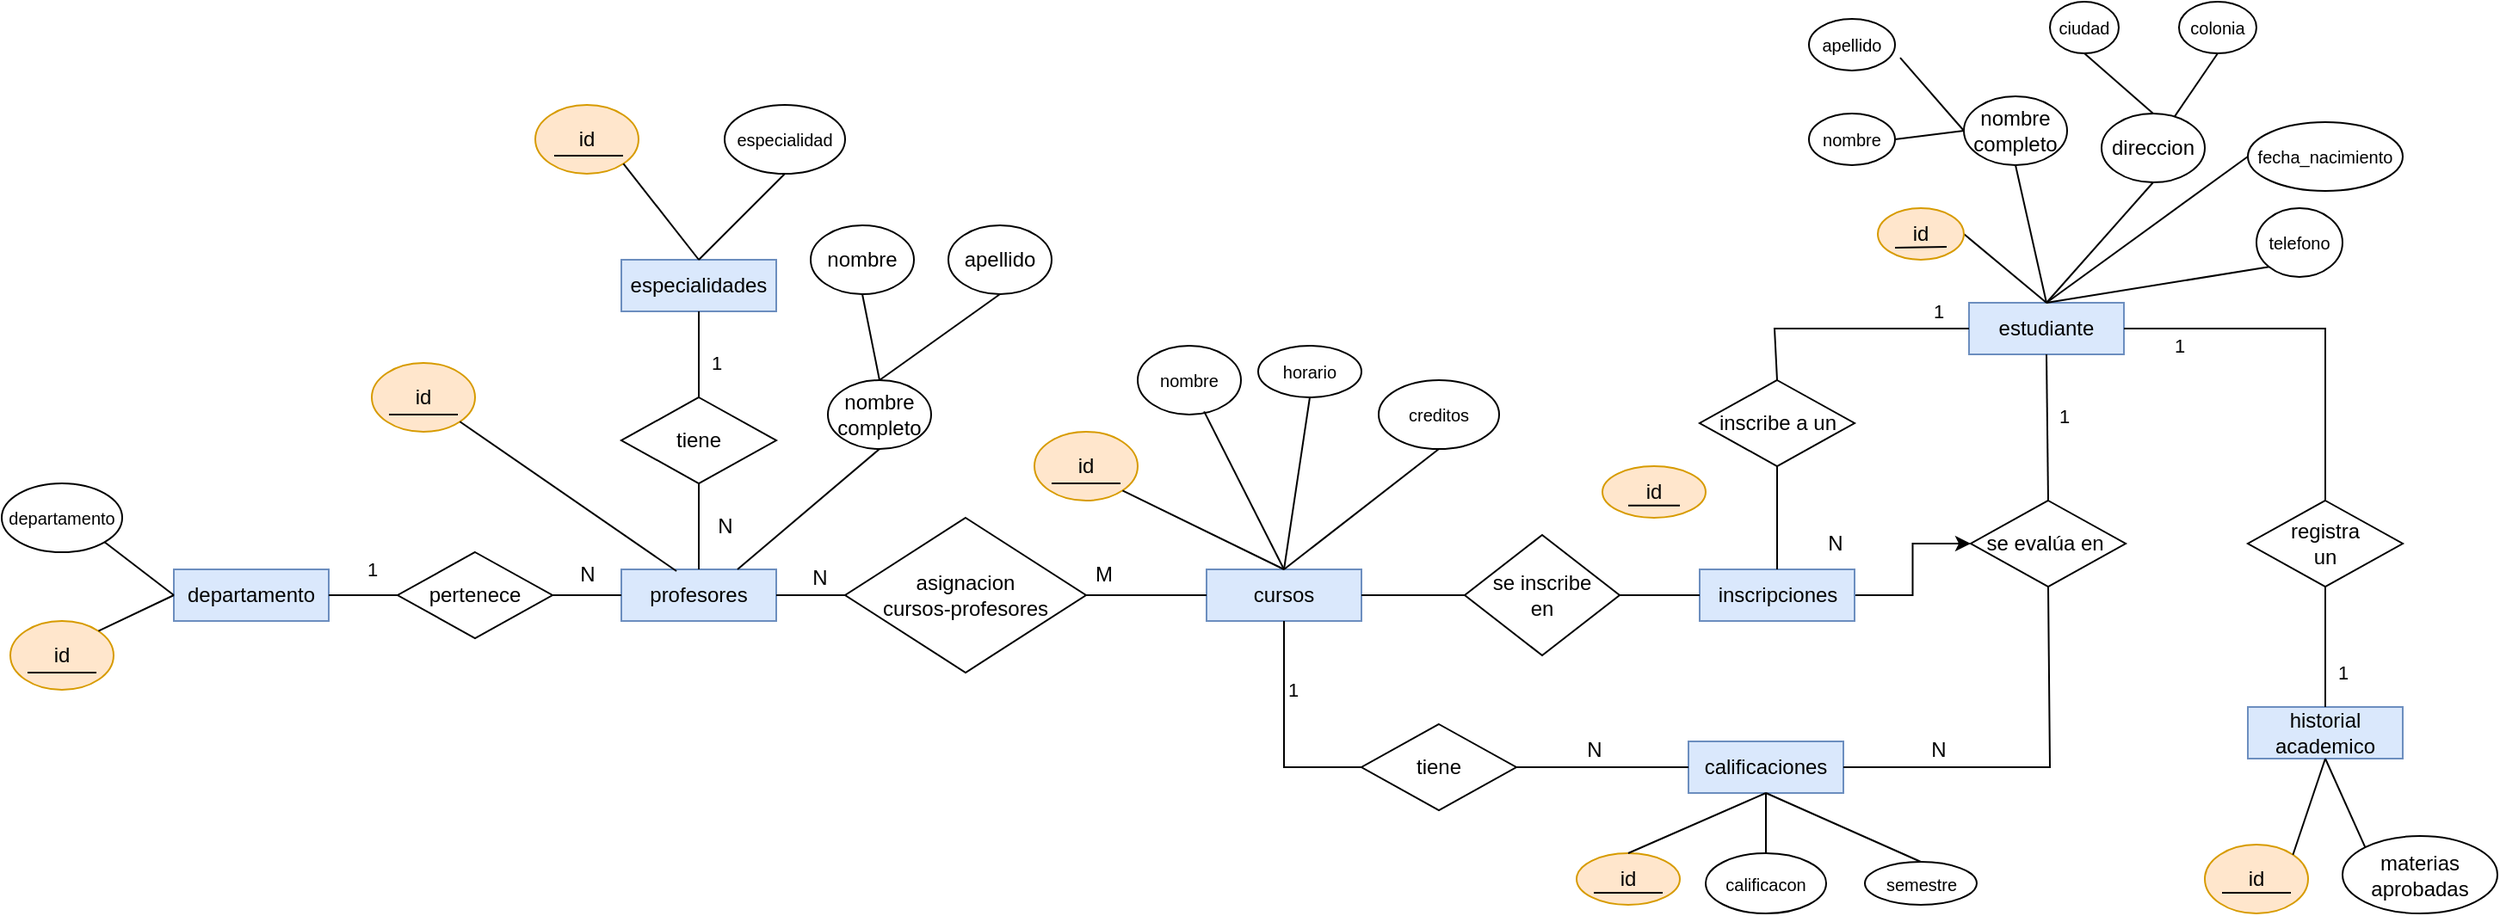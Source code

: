 <mxfile version="26.0.14">
  <diagram id="R2lEEEUBdFMjLlhIrx00" name="Page-1">
    <mxGraphModel dx="1211" dy="669" grid="1" gridSize="10" guides="1" tooltips="1" connect="1" arrows="1" fold="1" page="1" pageScale="1" pageWidth="850" pageHeight="1100" math="0" shadow="0" extFonts="Permanent Marker^https://fonts.googleapis.com/css?family=Permanent+Marker">
      <root>
        <mxCell id="0" />
        <mxCell id="1" parent="0" />
        <mxCell id="kBf8COJMeBuEFkWBFfI5-1" value="departamento" style="rounded=0;whiteSpace=wrap;html=1;fillColor=#dae8fc;strokeColor=#6c8ebf;" vertex="1" parent="1">
          <mxGeometry x="110" y="340" width="90" height="30" as="geometry" />
        </mxCell>
        <mxCell id="kBf8COJMeBuEFkWBFfI5-2" value="cursos" style="rounded=0;whiteSpace=wrap;html=1;fillColor=#dae8fc;strokeColor=#6c8ebf;" vertex="1" parent="1">
          <mxGeometry x="710" y="340" width="90" height="30" as="geometry" />
        </mxCell>
        <mxCell id="kBf8COJMeBuEFkWBFfI5-126" value="" style="edgeStyle=orthogonalEdgeStyle;rounded=0;orthogonalLoop=1;jettySize=auto;html=1;" edge="1" parent="1" source="kBf8COJMeBuEFkWBFfI5-4" target="kBf8COJMeBuEFkWBFfI5-80">
          <mxGeometry relative="1" as="geometry" />
        </mxCell>
        <mxCell id="kBf8COJMeBuEFkWBFfI5-4" value="inscripciones" style="rounded=0;whiteSpace=wrap;html=1;fillColor=#dae8fc;strokeColor=#6c8ebf;" vertex="1" parent="1">
          <mxGeometry x="996.5" y="340" width="90" height="30" as="geometry" />
        </mxCell>
        <mxCell id="kBf8COJMeBuEFkWBFfI5-5" value="estudiante" style="rounded=0;whiteSpace=wrap;html=1;fillColor=#dae8fc;strokeColor=#6c8ebf;" vertex="1" parent="1">
          <mxGeometry x="1153" y="185" width="90" height="30" as="geometry" />
        </mxCell>
        <mxCell id="kBf8COJMeBuEFkWBFfI5-6" value="profesores" style="rounded=0;whiteSpace=wrap;html=1;fillColor=#dae8fc;strokeColor=#6c8ebf;" vertex="1" parent="1">
          <mxGeometry x="370" y="340" width="90" height="30" as="geometry" />
        </mxCell>
        <mxCell id="kBf8COJMeBuEFkWBFfI5-7" value="calificaciones" style="rounded=0;whiteSpace=wrap;html=1;fillColor=#dae8fc;strokeColor=#6c8ebf;" vertex="1" parent="1">
          <mxGeometry x="990" y="440" width="90" height="30" as="geometry" />
        </mxCell>
        <mxCell id="kBf8COJMeBuEFkWBFfI5-8" value="historial academico" style="rounded=0;whiteSpace=wrap;html=1;fillColor=#dae8fc;strokeColor=#6c8ebf;" vertex="1" parent="1">
          <mxGeometry x="1315" y="420" width="90" height="30" as="geometry" />
        </mxCell>
        <mxCell id="kBf8COJMeBuEFkWBFfI5-9" value="especialidades" style="rounded=0;whiteSpace=wrap;html=1;fillColor=#dae8fc;strokeColor=#6c8ebf;" vertex="1" parent="1">
          <mxGeometry x="370" y="160" width="90" height="30" as="geometry" />
        </mxCell>
        <mxCell id="kBf8COJMeBuEFkWBFfI5-10" value="id" style="ellipse;whiteSpace=wrap;html=1;fillColor=#ffe6cc;strokeColor=#d79b00;" vertex="1" parent="1">
          <mxGeometry x="15" y="370" width="60" height="40" as="geometry" />
        </mxCell>
        <mxCell id="kBf8COJMeBuEFkWBFfI5-14" value="id" style="ellipse;whiteSpace=wrap;html=1;fillColor=#ffe6cc;strokeColor=#d79b00;" vertex="1" parent="1">
          <mxGeometry x="320" y="70" width="60" height="40" as="geometry" />
        </mxCell>
        <mxCell id="kBf8COJMeBuEFkWBFfI5-15" value="id" style="ellipse;whiteSpace=wrap;html=1;fillColor=#ffe6cc;strokeColor=#d79b00;" vertex="1" parent="1">
          <mxGeometry x="225" y="220" width="60" height="40" as="geometry" />
        </mxCell>
        <mxCell id="kBf8COJMeBuEFkWBFfI5-16" value="materias aprobadas" style="ellipse;whiteSpace=wrap;html=1;" vertex="1" parent="1">
          <mxGeometry x="1370" y="495" width="90" height="45" as="geometry" />
        </mxCell>
        <mxCell id="kBf8COJMeBuEFkWBFfI5-17" value="nombre completo" style="ellipse;whiteSpace=wrap;html=1;" vertex="1" parent="1">
          <mxGeometry x="490" y="230" width="60" height="40" as="geometry" />
        </mxCell>
        <mxCell id="kBf8COJMeBuEFkWBFfI5-18" value="id" style="ellipse;whiteSpace=wrap;html=1;fillColor=#ffe6cc;strokeColor=#d79b00;" vertex="1" parent="1">
          <mxGeometry x="1290" y="500" width="60" height="40" as="geometry" />
        </mxCell>
        <mxCell id="kBf8COJMeBuEFkWBFfI5-19" value="id" style="ellipse;whiteSpace=wrap;html=1;fillColor=#ffe6cc;strokeColor=#d79b00;" vertex="1" parent="1">
          <mxGeometry x="610" y="260" width="60" height="40" as="geometry" />
        </mxCell>
        <mxCell id="kBf8COJMeBuEFkWBFfI5-21" value="&lt;font style=&quot;font-size: 10px;&quot;&gt;departamento&lt;/font&gt;" style="ellipse;whiteSpace=wrap;html=1;" vertex="1" parent="1">
          <mxGeometry x="10" y="290" width="70" height="40" as="geometry" />
        </mxCell>
        <mxCell id="kBf8COJMeBuEFkWBFfI5-22" value="&lt;span style=&quot;font-size: 10px;&quot;&gt;especialidad&lt;/span&gt;" style="ellipse;whiteSpace=wrap;html=1;" vertex="1" parent="1">
          <mxGeometry x="430" y="70" width="70" height="40" as="geometry" />
        </mxCell>
        <mxCell id="kBf8COJMeBuEFkWBFfI5-25" value="id" style="ellipse;whiteSpace=wrap;html=1;fillColor=#ffe6cc;strokeColor=#d79b00;" vertex="1" parent="1">
          <mxGeometry x="925" y="505" width="60" height="30" as="geometry" />
        </mxCell>
        <mxCell id="kBf8COJMeBuEFkWBFfI5-26" value="apellido" style="ellipse;whiteSpace=wrap;html=1;" vertex="1" parent="1">
          <mxGeometry x="560" y="140" width="60" height="40" as="geometry" />
        </mxCell>
        <mxCell id="kBf8COJMeBuEFkWBFfI5-27" value="nombre" style="ellipse;whiteSpace=wrap;html=1;" vertex="1" parent="1">
          <mxGeometry x="480" y="140" width="60" height="40" as="geometry" />
        </mxCell>
        <mxCell id="kBf8COJMeBuEFkWBFfI5-29" value="pertenece" style="shape=rhombus;perimeter=rhombusPerimeter;whiteSpace=wrap;html=1;align=center;" vertex="1" parent="1">
          <mxGeometry x="240" y="330" width="90" height="50" as="geometry" />
        </mxCell>
        <mxCell id="kBf8COJMeBuEFkWBFfI5-30" value="" style="endArrow=none;html=1;rounded=0;exitX=0.5;exitY=0;exitDx=0;exitDy=0;entryX=0.5;entryY=1;entryDx=0;entryDy=0;" edge="1" parent="1" source="kBf8COJMeBuEFkWBFfI5-17" target="kBf8COJMeBuEFkWBFfI5-27">
          <mxGeometry width="50" height="50" relative="1" as="geometry">
            <mxPoint x="460" y="310" as="sourcePoint" />
            <mxPoint x="510" y="260" as="targetPoint" />
          </mxGeometry>
        </mxCell>
        <mxCell id="kBf8COJMeBuEFkWBFfI5-31" value="" style="endArrow=none;html=1;rounded=0;exitX=0.75;exitY=0;exitDx=0;exitDy=0;entryX=0.5;entryY=1;entryDx=0;entryDy=0;" edge="1" parent="1" source="kBf8COJMeBuEFkWBFfI5-6" target="kBf8COJMeBuEFkWBFfI5-17">
          <mxGeometry width="50" height="50" relative="1" as="geometry">
            <mxPoint x="460" y="310" as="sourcePoint" />
            <mxPoint x="510" y="260" as="targetPoint" />
          </mxGeometry>
        </mxCell>
        <mxCell id="kBf8COJMeBuEFkWBFfI5-32" value="" style="endArrow=none;html=1;rounded=0;entryX=1;entryY=1;entryDx=0;entryDy=0;exitX=0.356;exitY=0.033;exitDx=0;exitDy=0;exitPerimeter=0;" edge="1" parent="1" source="kBf8COJMeBuEFkWBFfI5-6" target="kBf8COJMeBuEFkWBFfI5-15">
          <mxGeometry width="50" height="50" relative="1" as="geometry">
            <mxPoint x="460" y="310" as="sourcePoint" />
            <mxPoint x="510" y="260" as="targetPoint" />
          </mxGeometry>
        </mxCell>
        <mxCell id="kBf8COJMeBuEFkWBFfI5-33" value="" style="endArrow=none;html=1;rounded=0;exitX=1;exitY=0;exitDx=0;exitDy=0;entryX=0;entryY=0.5;entryDx=0;entryDy=0;" edge="1" parent="1" source="kBf8COJMeBuEFkWBFfI5-10" target="kBf8COJMeBuEFkWBFfI5-1">
          <mxGeometry width="50" height="50" relative="1" as="geometry">
            <mxPoint x="460" y="310" as="sourcePoint" />
            <mxPoint x="510" y="260" as="targetPoint" />
          </mxGeometry>
        </mxCell>
        <mxCell id="kBf8COJMeBuEFkWBFfI5-34" value="" style="endArrow=none;html=1;rounded=0;exitX=1;exitY=1;exitDx=0;exitDy=0;entryX=0;entryY=0.5;entryDx=0;entryDy=0;" edge="1" parent="1" source="kBf8COJMeBuEFkWBFfI5-21" target="kBf8COJMeBuEFkWBFfI5-1">
          <mxGeometry width="50" height="50" relative="1" as="geometry">
            <mxPoint x="460" y="310" as="sourcePoint" />
            <mxPoint x="510" y="260" as="targetPoint" />
          </mxGeometry>
        </mxCell>
        <mxCell id="kBf8COJMeBuEFkWBFfI5-35" value="" style="endArrow=none;html=1;rounded=0;exitX=1;exitY=0.5;exitDx=0;exitDy=0;entryX=0;entryY=0.5;entryDx=0;entryDy=0;" edge="1" parent="1" source="kBf8COJMeBuEFkWBFfI5-29" target="kBf8COJMeBuEFkWBFfI5-6">
          <mxGeometry width="50" height="50" relative="1" as="geometry">
            <mxPoint x="460" y="310" as="sourcePoint" />
            <mxPoint x="510" y="260" as="targetPoint" />
          </mxGeometry>
        </mxCell>
        <mxCell id="kBf8COJMeBuEFkWBFfI5-36" value="" style="endArrow=none;html=1;rounded=0;exitX=1;exitY=0.5;exitDx=0;exitDy=0;entryX=0;entryY=0.5;entryDx=0;entryDy=0;" edge="1" parent="1" source="kBf8COJMeBuEFkWBFfI5-1" target="kBf8COJMeBuEFkWBFfI5-29">
          <mxGeometry width="50" height="50" relative="1" as="geometry">
            <mxPoint x="260" y="465" as="sourcePoint" />
            <mxPoint x="310" y="415" as="targetPoint" />
          </mxGeometry>
        </mxCell>
        <mxCell id="kBf8COJMeBuEFkWBFfI5-98" value="1" style="edgeLabel;html=1;align=center;verticalAlign=middle;resizable=0;points=[];" vertex="1" connectable="0" parent="kBf8COJMeBuEFkWBFfI5-36">
          <mxGeometry y="3" relative="1" as="geometry">
            <mxPoint x="5" y="-12" as="offset" />
          </mxGeometry>
        </mxCell>
        <mxCell id="kBf8COJMeBuEFkWBFfI5-37" value="" style="endArrow=none;html=1;rounded=0;exitX=0.5;exitY=0;exitDx=0;exitDy=0;entryX=0.5;entryY=1;entryDx=0;entryDy=0;" edge="1" parent="1" source="kBf8COJMeBuEFkWBFfI5-6" target="kBf8COJMeBuEFkWBFfI5-41">
          <mxGeometry width="50" height="50" relative="1" as="geometry">
            <mxPoint x="600" y="300" as="sourcePoint" />
            <mxPoint x="650" y="250" as="targetPoint" />
          </mxGeometry>
        </mxCell>
        <mxCell id="kBf8COJMeBuEFkWBFfI5-38" value="" style="endArrow=none;html=1;rounded=0;entryX=0.5;entryY=1;entryDx=0;entryDy=0;exitX=0.5;exitY=0;exitDx=0;exitDy=0;" edge="1" parent="1" source="kBf8COJMeBuEFkWBFfI5-41" target="kBf8COJMeBuEFkWBFfI5-9">
          <mxGeometry width="50" height="50" relative="1" as="geometry">
            <mxPoint x="600" y="330" as="sourcePoint" />
            <mxPoint x="650" y="280" as="targetPoint" />
          </mxGeometry>
        </mxCell>
        <mxCell id="kBf8COJMeBuEFkWBFfI5-39" value="" style="endArrow=none;html=1;rounded=0;entryX=1;entryY=0.5;entryDx=0;entryDy=0;exitX=0.5;exitY=0;exitDx=0;exitDy=0;" edge="1" parent="1" source="kBf8COJMeBuEFkWBFfI5-5" target="kBf8COJMeBuEFkWBFfI5-55">
          <mxGeometry width="50" height="50" relative="1" as="geometry">
            <mxPoint x="910" y="255" as="sourcePoint" />
            <mxPoint x="960" y="205" as="targetPoint" />
          </mxGeometry>
        </mxCell>
        <mxCell id="kBf8COJMeBuEFkWBFfI5-40" value="" style="endArrow=none;html=1;rounded=0;entryX=0.5;entryY=1;entryDx=0;entryDy=0;exitX=0.5;exitY=0;exitDx=0;exitDy=0;" edge="1" parent="1" source="kBf8COJMeBuEFkWBFfI5-17" target="kBf8COJMeBuEFkWBFfI5-26">
          <mxGeometry width="50" height="50" relative="1" as="geometry">
            <mxPoint x="460" y="310" as="sourcePoint" />
            <mxPoint x="510" y="260" as="targetPoint" />
          </mxGeometry>
        </mxCell>
        <mxCell id="kBf8COJMeBuEFkWBFfI5-41" value="tiene" style="shape=rhombus;perimeter=rhombusPerimeter;whiteSpace=wrap;html=1;align=center;" vertex="1" parent="1">
          <mxGeometry x="370" y="240" width="90" height="50" as="geometry" />
        </mxCell>
        <mxCell id="kBf8COJMeBuEFkWBFfI5-42" value="" style="endArrow=none;html=1;rounded=0;exitX=0.5;exitY=0;exitDx=0;exitDy=0;entryX=0.5;entryY=1;entryDx=0;entryDy=0;" edge="1" parent="1" source="kBf8COJMeBuEFkWBFfI5-9" target="kBf8COJMeBuEFkWBFfI5-22">
          <mxGeometry width="50" height="50" relative="1" as="geometry">
            <mxPoint x="460" y="310" as="sourcePoint" />
            <mxPoint x="510" y="260" as="targetPoint" />
          </mxGeometry>
        </mxCell>
        <mxCell id="kBf8COJMeBuEFkWBFfI5-43" value="" style="endArrow=none;html=1;rounded=0;exitX=1;exitY=1;exitDx=0;exitDy=0;entryX=0.5;entryY=0;entryDx=0;entryDy=0;" edge="1" parent="1" source="kBf8COJMeBuEFkWBFfI5-14" target="kBf8COJMeBuEFkWBFfI5-9">
          <mxGeometry width="50" height="50" relative="1" as="geometry">
            <mxPoint x="460" y="310" as="sourcePoint" />
            <mxPoint x="510" y="260" as="targetPoint" />
          </mxGeometry>
        </mxCell>
        <mxCell id="kBf8COJMeBuEFkWBFfI5-45" value="nombre completo" style="ellipse;whiteSpace=wrap;html=1;" vertex="1" parent="1">
          <mxGeometry x="1150" y="65" width="60" height="40" as="geometry" />
        </mxCell>
        <mxCell id="kBf8COJMeBuEFkWBFfI5-46" value="&lt;font style=&quot;font-size: 10px;&quot;&gt;apellido&lt;/font&gt;" style="ellipse;whiteSpace=wrap;html=1;" vertex="1" parent="1">
          <mxGeometry x="1060" y="20" width="50" height="30" as="geometry" />
        </mxCell>
        <mxCell id="kBf8COJMeBuEFkWBFfI5-47" value="&lt;font style=&quot;font-size: 10px;&quot;&gt;nombre&lt;/font&gt;" style="ellipse;whiteSpace=wrap;html=1;" vertex="1" parent="1">
          <mxGeometry x="1060" y="75" width="50" height="30" as="geometry" />
        </mxCell>
        <mxCell id="kBf8COJMeBuEFkWBFfI5-48" value="" style="endArrow=none;html=1;rounded=0;exitX=0;exitY=0.5;exitDx=0;exitDy=0;entryX=1;entryY=0.5;entryDx=0;entryDy=0;" edge="1" parent="1" source="kBf8COJMeBuEFkWBFfI5-45" target="kBf8COJMeBuEFkWBFfI5-47">
          <mxGeometry width="50" height="50" relative="1" as="geometry">
            <mxPoint x="1270" y="160" as="sourcePoint" />
            <mxPoint x="1320" y="110" as="targetPoint" />
          </mxGeometry>
        </mxCell>
        <mxCell id="kBf8COJMeBuEFkWBFfI5-49" value="" style="endArrow=none;html=1;rounded=0;entryX=1.06;entryY=0.753;entryDx=0;entryDy=0;exitX=0;exitY=0.5;exitDx=0;exitDy=0;entryPerimeter=0;" edge="1" parent="1" source="kBf8COJMeBuEFkWBFfI5-45" target="kBf8COJMeBuEFkWBFfI5-46">
          <mxGeometry width="50" height="50" relative="1" as="geometry">
            <mxPoint x="1270" y="160" as="sourcePoint" />
            <mxPoint x="1320" y="110" as="targetPoint" />
          </mxGeometry>
        </mxCell>
        <mxCell id="kBf8COJMeBuEFkWBFfI5-50" value="direccion" style="ellipse;whiteSpace=wrap;html=1;" vertex="1" parent="1">
          <mxGeometry x="1230" y="75" width="60" height="40" as="geometry" />
        </mxCell>
        <mxCell id="kBf8COJMeBuEFkWBFfI5-51" value="&lt;font style=&quot;font-size: 10px;&quot;&gt;colonia&lt;/font&gt;" style="ellipse;whiteSpace=wrap;html=1;" vertex="1" parent="1">
          <mxGeometry x="1275" y="10" width="45" height="30" as="geometry" />
        </mxCell>
        <mxCell id="kBf8COJMeBuEFkWBFfI5-52" value="&lt;font style=&quot;font-size: 10px;&quot;&gt;ciudad&lt;/font&gt;" style="ellipse;whiteSpace=wrap;html=1;" vertex="1" parent="1">
          <mxGeometry x="1200" y="10" width="40" height="30" as="geometry" />
        </mxCell>
        <mxCell id="kBf8COJMeBuEFkWBFfI5-53" value="" style="endArrow=none;html=1;rounded=0;exitX=0.5;exitY=0;exitDx=0;exitDy=0;entryX=0.5;entryY=1;entryDx=0;entryDy=0;" edge="1" parent="1" source="kBf8COJMeBuEFkWBFfI5-50" target="kBf8COJMeBuEFkWBFfI5-52">
          <mxGeometry width="50" height="50" relative="1" as="geometry">
            <mxPoint x="990" y="190" as="sourcePoint" />
            <mxPoint x="1040" y="140" as="targetPoint" />
          </mxGeometry>
        </mxCell>
        <mxCell id="kBf8COJMeBuEFkWBFfI5-54" value="" style="endArrow=none;html=1;rounded=0;entryX=0.5;entryY=1;entryDx=0;entryDy=0;" edge="1" parent="1" source="kBf8COJMeBuEFkWBFfI5-50" target="kBf8COJMeBuEFkWBFfI5-51">
          <mxGeometry width="50" height="50" relative="1" as="geometry">
            <mxPoint x="990" y="190" as="sourcePoint" />
            <mxPoint x="1040" y="140" as="targetPoint" />
          </mxGeometry>
        </mxCell>
        <mxCell id="kBf8COJMeBuEFkWBFfI5-55" value="id" style="ellipse;whiteSpace=wrap;html=1;fillColor=#ffe6cc;strokeColor=#d79b00;" vertex="1" parent="1">
          <mxGeometry x="1100" y="130" width="50" height="30" as="geometry" />
        </mxCell>
        <mxCell id="kBf8COJMeBuEFkWBFfI5-56" value="&lt;font style=&quot;font-size: 10px;&quot;&gt;fecha_nacimiento&lt;/font&gt;" style="ellipse;whiteSpace=wrap;html=1;" vertex="1" parent="1">
          <mxGeometry x="1315" y="80" width="90" height="40" as="geometry" />
        </mxCell>
        <mxCell id="kBf8COJMeBuEFkWBFfI5-57" value="&lt;span style=&quot;font-size: 10px;&quot;&gt;telefono&lt;/span&gt;" style="ellipse;whiteSpace=wrap;html=1;" vertex="1" parent="1">
          <mxGeometry x="1320" y="130" width="50" height="40" as="geometry" />
        </mxCell>
        <mxCell id="kBf8COJMeBuEFkWBFfI5-58" value="" style="endArrow=none;html=1;rounded=0;entryX=1;entryY=0.5;entryDx=0;entryDy=0;exitX=0;exitY=0.5;exitDx=0;exitDy=0;" edge="1" parent="1" source="kBf8COJMeBuEFkWBFfI5-70" target="kBf8COJMeBuEFkWBFfI5-6">
          <mxGeometry width="50" height="50" relative="1" as="geometry">
            <mxPoint x="750" y="410" as="sourcePoint" />
            <mxPoint x="800" y="360" as="targetPoint" />
          </mxGeometry>
        </mxCell>
        <mxCell id="kBf8COJMeBuEFkWBFfI5-59" value="" style="endArrow=none;html=1;rounded=0;entryX=0.5;entryY=1;entryDx=0;entryDy=0;exitX=0.5;exitY=0;exitDx=0;exitDy=0;" edge="1" parent="1" source="kBf8COJMeBuEFkWBFfI5-5" target="kBf8COJMeBuEFkWBFfI5-50">
          <mxGeometry width="50" height="50" relative="1" as="geometry">
            <mxPoint x="1270" y="190" as="sourcePoint" />
            <mxPoint x="1120" y="250" as="targetPoint" />
          </mxGeometry>
        </mxCell>
        <mxCell id="kBf8COJMeBuEFkWBFfI5-60" value="" style="endArrow=none;html=1;rounded=0;entryX=0;entryY=1;entryDx=0;entryDy=0;exitX=0.5;exitY=0;exitDx=0;exitDy=0;" edge="1" parent="1" source="kBf8COJMeBuEFkWBFfI5-5" target="kBf8COJMeBuEFkWBFfI5-57">
          <mxGeometry width="50" height="50" relative="1" as="geometry">
            <mxPoint x="1070" y="300" as="sourcePoint" />
            <mxPoint x="1120" y="250" as="targetPoint" />
          </mxGeometry>
        </mxCell>
        <mxCell id="kBf8COJMeBuEFkWBFfI5-61" value="" style="endArrow=none;html=1;rounded=0;entryX=0.5;entryY=1;entryDx=0;entryDy=0;exitX=0.5;exitY=0;exitDx=0;exitDy=0;" edge="1" parent="1" source="kBf8COJMeBuEFkWBFfI5-5" target="kBf8COJMeBuEFkWBFfI5-45">
          <mxGeometry width="50" height="50" relative="1" as="geometry">
            <mxPoint x="1070" y="300" as="sourcePoint" />
            <mxPoint x="1120" y="250" as="targetPoint" />
          </mxGeometry>
        </mxCell>
        <mxCell id="kBf8COJMeBuEFkWBFfI5-62" value="" style="endArrow=none;html=1;rounded=0;entryX=0;entryY=0.5;entryDx=0;entryDy=0;exitX=0.5;exitY=0;exitDx=0;exitDy=0;" edge="1" parent="1" source="kBf8COJMeBuEFkWBFfI5-5" target="kBf8COJMeBuEFkWBFfI5-56">
          <mxGeometry width="50" height="50" relative="1" as="geometry">
            <mxPoint x="1070" y="300" as="sourcePoint" />
            <mxPoint x="1120" y="250" as="targetPoint" />
          </mxGeometry>
        </mxCell>
        <mxCell id="kBf8COJMeBuEFkWBFfI5-63" value="&lt;span style=&quot;font-size: 10px;&quot;&gt;horario&lt;/span&gt;" style="ellipse;whiteSpace=wrap;html=1;" vertex="1" parent="1">
          <mxGeometry x="740" y="210" width="60" height="30" as="geometry" />
        </mxCell>
        <mxCell id="kBf8COJMeBuEFkWBFfI5-64" value="&lt;span style=&quot;font-size: 10px;&quot;&gt;creditos&lt;/span&gt;" style="ellipse;whiteSpace=wrap;html=1;" vertex="1" parent="1">
          <mxGeometry x="810" y="230" width="70" height="40" as="geometry" />
        </mxCell>
        <mxCell id="kBf8COJMeBuEFkWBFfI5-65" value="&lt;span style=&quot;font-size: 10px;&quot;&gt;nombre&lt;/span&gt;" style="ellipse;whiteSpace=wrap;html=1;" vertex="1" parent="1">
          <mxGeometry x="670" y="210" width="60" height="40" as="geometry" />
        </mxCell>
        <mxCell id="kBf8COJMeBuEFkWBFfI5-66" value="" style="endArrow=none;html=1;rounded=0;entryX=0.5;entryY=1;entryDx=0;entryDy=0;exitX=0.5;exitY=0;exitDx=0;exitDy=0;" edge="1" parent="1" source="kBf8COJMeBuEFkWBFfI5-2" target="kBf8COJMeBuEFkWBFfI5-63">
          <mxGeometry width="50" height="50" relative="1" as="geometry">
            <mxPoint x="770" y="330" as="sourcePoint" />
            <mxPoint x="168" y="565" as="targetPoint" />
          </mxGeometry>
        </mxCell>
        <mxCell id="kBf8COJMeBuEFkWBFfI5-67" value="" style="endArrow=none;html=1;rounded=0;exitX=0.5;exitY=0;exitDx=0;exitDy=0;entryX=0.5;entryY=1;entryDx=0;entryDy=0;" edge="1" parent="1" source="kBf8COJMeBuEFkWBFfI5-2" target="kBf8COJMeBuEFkWBFfI5-64">
          <mxGeometry width="50" height="50" relative="1" as="geometry">
            <mxPoint x="118" y="615" as="sourcePoint" />
            <mxPoint x="168" y="565" as="targetPoint" />
          </mxGeometry>
        </mxCell>
        <mxCell id="kBf8COJMeBuEFkWBFfI5-68" value="" style="endArrow=none;html=1;rounded=0;entryX=0.643;entryY=0.955;entryDx=0;entryDy=0;exitX=0.5;exitY=0;exitDx=0;exitDy=0;entryPerimeter=0;" edge="1" parent="1" source="kBf8COJMeBuEFkWBFfI5-2" target="kBf8COJMeBuEFkWBFfI5-65">
          <mxGeometry width="50" height="50" relative="1" as="geometry">
            <mxPoint x="750" y="320" as="sourcePoint" />
            <mxPoint x="168" y="565" as="targetPoint" />
          </mxGeometry>
        </mxCell>
        <mxCell id="kBf8COJMeBuEFkWBFfI5-69" value="" style="endArrow=none;html=1;rounded=0;exitX=1;exitY=1;exitDx=0;exitDy=0;entryX=0.5;entryY=0;entryDx=0;entryDy=0;" edge="1" parent="1" source="kBf8COJMeBuEFkWBFfI5-19" target="kBf8COJMeBuEFkWBFfI5-2">
          <mxGeometry width="50" height="50" relative="1" as="geometry">
            <mxPoint x="118" y="615" as="sourcePoint" />
            <mxPoint x="403" y="692.5" as="targetPoint" />
          </mxGeometry>
        </mxCell>
        <mxCell id="kBf8COJMeBuEFkWBFfI5-70" value="asignacion&lt;div&gt;cursos-profesores&lt;/div&gt;" style="shape=rhombus;perimeter=rhombusPerimeter;whiteSpace=wrap;html=1;align=center;" vertex="1" parent="1">
          <mxGeometry x="500" y="310" width="140" height="90" as="geometry" />
        </mxCell>
        <mxCell id="kBf8COJMeBuEFkWBFfI5-71" value="" style="endArrow=none;html=1;rounded=0;exitX=1;exitY=0.5;exitDx=0;exitDy=0;entryX=0;entryY=0.5;entryDx=0;entryDy=0;" edge="1" parent="1" source="kBf8COJMeBuEFkWBFfI5-2" target="kBf8COJMeBuEFkWBFfI5-75">
          <mxGeometry width="50" height="50" relative="1" as="geometry">
            <mxPoint x="1320" y="510" as="sourcePoint" />
            <mxPoint x="1370" y="460" as="targetPoint" />
          </mxGeometry>
        </mxCell>
        <mxCell id="kBf8COJMeBuEFkWBFfI5-72" value="" style="endArrow=none;html=1;rounded=0;exitX=1;exitY=0.5;exitDx=0;exitDy=0;entryX=0;entryY=0.5;entryDx=0;entryDy=0;" edge="1" parent="1" source="kBf8COJMeBuEFkWBFfI5-75" target="kBf8COJMeBuEFkWBFfI5-4">
          <mxGeometry width="50" height="50" relative="1" as="geometry">
            <mxPoint x="1330" y="570" as="sourcePoint" />
            <mxPoint x="1380" y="520" as="targetPoint" />
          </mxGeometry>
        </mxCell>
        <mxCell id="kBf8COJMeBuEFkWBFfI5-73" value="" style="endArrow=none;html=1;rounded=0;entryX=1;entryY=0.5;entryDx=0;entryDy=0;exitX=0;exitY=0.5;exitDx=0;exitDy=0;" edge="1" parent="1" source="kBf8COJMeBuEFkWBFfI5-2" target="kBf8COJMeBuEFkWBFfI5-70">
          <mxGeometry width="50" height="50" relative="1" as="geometry">
            <mxPoint x="750" y="410" as="sourcePoint" />
            <mxPoint x="800" y="360" as="targetPoint" />
          </mxGeometry>
        </mxCell>
        <mxCell id="kBf8COJMeBuEFkWBFfI5-74" style="edgeStyle=orthogonalEdgeStyle;rounded=0;orthogonalLoop=1;jettySize=auto;html=1;exitX=0.5;exitY=1;exitDx=0;exitDy=0;" edge="1" parent="1" source="kBf8COJMeBuEFkWBFfI5-4" target="kBf8COJMeBuEFkWBFfI5-4">
          <mxGeometry relative="1" as="geometry" />
        </mxCell>
        <mxCell id="kBf8COJMeBuEFkWBFfI5-75" value="se inscribe&lt;div&gt;en&lt;/div&gt;" style="shape=rhombus;perimeter=rhombusPerimeter;whiteSpace=wrap;html=1;align=center;" vertex="1" parent="1">
          <mxGeometry x="860" y="320" width="90" height="70" as="geometry" />
        </mxCell>
        <mxCell id="kBf8COJMeBuEFkWBFfI5-76" value="inscribe a un" style="shape=rhombus;perimeter=rhombusPerimeter;whiteSpace=wrap;html=1;align=center;" vertex="1" parent="1">
          <mxGeometry x="996.5" y="230" width="90" height="50" as="geometry" />
        </mxCell>
        <mxCell id="kBf8COJMeBuEFkWBFfI5-77" value="" style="endArrow=none;html=1;rounded=0;entryX=1;entryY=0.5;entryDx=0;entryDy=0;exitX=0;exitY=0.5;exitDx=0;exitDy=0;" edge="1" parent="1" source="kBf8COJMeBuEFkWBFfI5-7" target="kBf8COJMeBuEFkWBFfI5-81">
          <mxGeometry width="50" height="50" relative="1" as="geometry">
            <mxPoint x="1350" y="490" as="sourcePoint" />
            <mxPoint x="1390" y="440" as="targetPoint" />
          </mxGeometry>
        </mxCell>
        <mxCell id="kBf8COJMeBuEFkWBFfI5-78" value="" style="endArrow=none;html=1;rounded=0;entryX=0.5;entryY=1;entryDx=0;entryDy=0;exitX=0.5;exitY=0;exitDx=0;exitDy=0;" edge="1" parent="1" source="kBf8COJMeBuEFkWBFfI5-4" target="kBf8COJMeBuEFkWBFfI5-76">
          <mxGeometry width="50" height="50" relative="1" as="geometry">
            <mxPoint x="1040" y="390" as="sourcePoint" />
            <mxPoint x="1090" y="340" as="targetPoint" />
          </mxGeometry>
        </mxCell>
        <mxCell id="kBf8COJMeBuEFkWBFfI5-79" value="" style="endArrow=none;html=1;rounded=0;entryX=0;entryY=0.5;entryDx=0;entryDy=0;exitX=0.5;exitY=0;exitDx=0;exitDy=0;" edge="1" parent="1" source="kBf8COJMeBuEFkWBFfI5-76" target="kBf8COJMeBuEFkWBFfI5-5">
          <mxGeometry width="50" height="50" relative="1" as="geometry">
            <mxPoint x="1040" y="390" as="sourcePoint" />
            <mxPoint x="1090" y="340" as="targetPoint" />
            <Array as="points">
              <mxPoint x="1040" y="200" />
            </Array>
          </mxGeometry>
        </mxCell>
        <mxCell id="kBf8COJMeBuEFkWBFfI5-80" value="se evalúa en&amp;nbsp;" style="shape=rhombus;perimeter=rhombusPerimeter;whiteSpace=wrap;html=1;align=center;" vertex="1" parent="1">
          <mxGeometry x="1154" y="300" width="90" height="50" as="geometry" />
        </mxCell>
        <mxCell id="kBf8COJMeBuEFkWBFfI5-81" value="tiene" style="shape=rhombus;perimeter=rhombusPerimeter;whiteSpace=wrap;html=1;align=center;" vertex="1" parent="1">
          <mxGeometry x="800" y="430" width="90" height="50" as="geometry" />
        </mxCell>
        <mxCell id="kBf8COJMeBuEFkWBFfI5-82" value="&lt;span style=&quot;font-size: 10px;&quot;&gt;calificacon&lt;/span&gt;" style="ellipse;whiteSpace=wrap;html=1;" vertex="1" parent="1">
          <mxGeometry x="1000" y="505" width="70" height="35" as="geometry" />
        </mxCell>
        <mxCell id="kBf8COJMeBuEFkWBFfI5-84" value="" style="endArrow=none;html=1;rounded=0;exitX=0.5;exitY=1;exitDx=0;exitDy=0;entryX=0.5;entryY=0;entryDx=0;entryDy=0;" edge="1" parent="1" source="kBf8COJMeBuEFkWBFfI5-5" target="kBf8COJMeBuEFkWBFfI5-80">
          <mxGeometry width="50" height="50" relative="1" as="geometry">
            <mxPoint x="1080" y="410" as="sourcePoint" />
            <mxPoint x="1130" y="360" as="targetPoint" />
            <Array as="points" />
          </mxGeometry>
        </mxCell>
        <mxCell id="kBf8COJMeBuEFkWBFfI5-85" value="" style="endArrow=none;html=1;rounded=0;entryX=0.5;entryY=1;entryDx=0;entryDy=0;exitX=1;exitY=0.5;exitDx=0;exitDy=0;" edge="1" parent="1" source="kBf8COJMeBuEFkWBFfI5-7" target="kBf8COJMeBuEFkWBFfI5-80">
          <mxGeometry width="50" height="50" relative="1" as="geometry">
            <mxPoint x="1080" y="410" as="sourcePoint" />
            <mxPoint x="1130" y="360" as="targetPoint" />
            <Array as="points">
              <mxPoint x="1200" y="455" />
            </Array>
          </mxGeometry>
        </mxCell>
        <mxCell id="kBf8COJMeBuEFkWBFfI5-86" value="" style="endArrow=none;html=1;rounded=0;exitX=0.5;exitY=1;exitDx=0;exitDy=0;entryX=0;entryY=0.5;entryDx=0;entryDy=0;" edge="1" parent="1" source="kBf8COJMeBuEFkWBFfI5-2" target="kBf8COJMeBuEFkWBFfI5-81">
          <mxGeometry width="50" height="50" relative="1" as="geometry">
            <mxPoint x="1010" y="420" as="sourcePoint" />
            <mxPoint x="1130" y="360" as="targetPoint" />
            <Array as="points">
              <mxPoint x="755" y="455" />
            </Array>
          </mxGeometry>
        </mxCell>
        <mxCell id="kBf8COJMeBuEFkWBFfI5-88" value="" style="endArrow=none;html=1;rounded=0;exitX=0.5;exitY=0;exitDx=0;exitDy=0;entryX=0.5;entryY=1;entryDx=0;entryDy=0;" edge="1" parent="1" source="kBf8COJMeBuEFkWBFfI5-82" target="kBf8COJMeBuEFkWBFfI5-7">
          <mxGeometry width="50" height="50" relative="1" as="geometry">
            <mxPoint x="1080" y="410" as="sourcePoint" />
            <mxPoint x="1130" y="360" as="targetPoint" />
          </mxGeometry>
        </mxCell>
        <mxCell id="kBf8COJMeBuEFkWBFfI5-89" value="" style="endArrow=none;html=1;rounded=0;exitX=0.5;exitY=0;exitDx=0;exitDy=0;entryX=0.5;entryY=1;entryDx=0;entryDy=0;" edge="1" parent="1" source="kBf8COJMeBuEFkWBFfI5-25" target="kBf8COJMeBuEFkWBFfI5-7">
          <mxGeometry width="50" height="50" relative="1" as="geometry">
            <mxPoint x="1080" y="410" as="sourcePoint" />
            <mxPoint x="1130" y="360" as="targetPoint" />
          </mxGeometry>
        </mxCell>
        <mxCell id="kBf8COJMeBuEFkWBFfI5-91" value="registra&lt;div&gt;un&lt;/div&gt;" style="shape=rhombus;perimeter=rhombusPerimeter;whiteSpace=wrap;html=1;align=center;" vertex="1" parent="1">
          <mxGeometry x="1315" y="300" width="90" height="50" as="geometry" />
        </mxCell>
        <mxCell id="kBf8COJMeBuEFkWBFfI5-92" value="" style="endArrow=none;html=1;rounded=0;entryX=1;entryY=0.5;entryDx=0;entryDy=0;exitX=0.5;exitY=0;exitDx=0;exitDy=0;" edge="1" parent="1" source="kBf8COJMeBuEFkWBFfI5-91" target="kBf8COJMeBuEFkWBFfI5-5">
          <mxGeometry width="50" height="50" relative="1" as="geometry">
            <mxPoint x="1280" y="320" as="sourcePoint" />
            <mxPoint x="1330" y="270" as="targetPoint" />
            <Array as="points">
              <mxPoint x="1360" y="200" />
            </Array>
          </mxGeometry>
        </mxCell>
        <mxCell id="kBf8COJMeBuEFkWBFfI5-93" value="" style="endArrow=none;html=1;rounded=0;entryX=0.5;entryY=1;entryDx=0;entryDy=0;exitX=0.5;exitY=0;exitDx=0;exitDy=0;" edge="1" parent="1" source="kBf8COJMeBuEFkWBFfI5-8" target="kBf8COJMeBuEFkWBFfI5-91">
          <mxGeometry width="50" height="50" relative="1" as="geometry">
            <mxPoint x="1240" y="480" as="sourcePoint" />
            <mxPoint x="1290" y="430" as="targetPoint" />
          </mxGeometry>
        </mxCell>
        <mxCell id="kBf8COJMeBuEFkWBFfI5-94" style="edgeStyle=orthogonalEdgeStyle;rounded=0;orthogonalLoop=1;jettySize=auto;html=1;exitX=0.5;exitY=1;exitDx=0;exitDy=0;" edge="1" parent="1" source="kBf8COJMeBuEFkWBFfI5-8" target="kBf8COJMeBuEFkWBFfI5-8">
          <mxGeometry relative="1" as="geometry" />
        </mxCell>
        <mxCell id="kBf8COJMeBuEFkWBFfI5-96" value="" style="endArrow=none;html=1;rounded=0;entryX=0.5;entryY=1;entryDx=0;entryDy=0;exitX=1;exitY=0;exitDx=0;exitDy=0;" edge="1" parent="1" source="kBf8COJMeBuEFkWBFfI5-18" target="kBf8COJMeBuEFkWBFfI5-8">
          <mxGeometry width="50" height="50" relative="1" as="geometry">
            <mxPoint x="1180" y="540" as="sourcePoint" />
            <mxPoint x="1230" y="490" as="targetPoint" />
          </mxGeometry>
        </mxCell>
        <mxCell id="kBf8COJMeBuEFkWBFfI5-97" value="" style="endArrow=none;html=1;rounded=0;entryX=0.5;entryY=1;entryDx=0;entryDy=0;exitX=0;exitY=0;exitDx=0;exitDy=0;" edge="1" parent="1" source="kBf8COJMeBuEFkWBFfI5-16" target="kBf8COJMeBuEFkWBFfI5-8">
          <mxGeometry width="50" height="50" relative="1" as="geometry">
            <mxPoint x="1330" y="530" as="sourcePoint" />
            <mxPoint x="1380" y="480" as="targetPoint" />
          </mxGeometry>
        </mxCell>
        <mxCell id="kBf8COJMeBuEFkWBFfI5-99" value="N" style="text;html=1;align=center;verticalAlign=middle;resizable=0;points=[];autosize=1;strokeColor=none;fillColor=none;" vertex="1" parent="1">
          <mxGeometry x="335" y="328" width="30" height="30" as="geometry" />
        </mxCell>
        <mxCell id="kBf8COJMeBuEFkWBFfI5-100" value="1" style="edgeLabel;html=1;align=center;verticalAlign=middle;resizable=0;points=[];" vertex="1" connectable="0" parent="1">
          <mxGeometry x="425" y="220" as="geometry" />
        </mxCell>
        <mxCell id="kBf8COJMeBuEFkWBFfI5-101" value="1" style="edgeLabel;html=1;align=center;verticalAlign=middle;resizable=0;points=[];" vertex="1" connectable="0" parent="1">
          <mxGeometry x="760" y="410" as="geometry" />
        </mxCell>
        <mxCell id="kBf8COJMeBuEFkWBFfI5-102" value="1" style="edgeLabel;html=1;align=center;verticalAlign=middle;resizable=0;points=[];" vertex="1" connectable="0" parent="1">
          <mxGeometry x="1370" y="400" as="geometry" />
        </mxCell>
        <mxCell id="kBf8COJMeBuEFkWBFfI5-103" value="1" style="edgeLabel;html=1;align=center;verticalAlign=middle;resizable=0;points=[];" vertex="1" connectable="0" parent="1">
          <mxGeometry x="640" y="520" as="geometry">
            <mxPoint x="568" y="-269" as="offset" />
          </mxGeometry>
        </mxCell>
        <mxCell id="kBf8COJMeBuEFkWBFfI5-104" value="1" style="edgeLabel;html=1;align=center;verticalAlign=middle;resizable=0;points=[];" vertex="1" connectable="0" parent="1">
          <mxGeometry x="1275" y="210" as="geometry" />
        </mxCell>
        <mxCell id="kBf8COJMeBuEFkWBFfI5-106" value="N" style="text;html=1;align=center;verticalAlign=middle;resizable=0;points=[];autosize=1;strokeColor=none;fillColor=none;" vertex="1" parent="1">
          <mxGeometry x="470" y="330" width="30" height="30" as="geometry" />
        </mxCell>
        <mxCell id="kBf8COJMeBuEFkWBFfI5-107" value="N" style="text;html=1;align=center;verticalAlign=middle;resizable=0;points=[];autosize=1;strokeColor=none;fillColor=none;" vertex="1" parent="1">
          <mxGeometry x="920" y="430" width="30" height="30" as="geometry" />
        </mxCell>
        <mxCell id="kBf8COJMeBuEFkWBFfI5-109" value="N" style="text;html=1;align=center;verticalAlign=middle;resizable=0;points=[];autosize=1;strokeColor=none;fillColor=none;" vertex="1" parent="1">
          <mxGeometry x="1120" y="430" width="30" height="30" as="geometry" />
        </mxCell>
        <mxCell id="kBf8COJMeBuEFkWBFfI5-110" value="N" style="text;html=1;align=center;verticalAlign=middle;resizable=0;points=[];autosize=1;strokeColor=none;fillColor=none;" vertex="1" parent="1">
          <mxGeometry x="415" y="300" width="30" height="30" as="geometry" />
        </mxCell>
        <mxCell id="kBf8COJMeBuEFkWBFfI5-113" value="M" style="text;html=1;align=center;verticalAlign=middle;resizable=0;points=[];autosize=1;strokeColor=none;fillColor=none;" vertex="1" parent="1">
          <mxGeometry x="635" y="328" width="30" height="30" as="geometry" />
        </mxCell>
        <mxCell id="kBf8COJMeBuEFkWBFfI5-114" value="&lt;span style=&quot;font-size: 10px;&quot;&gt;semestre&lt;/span&gt;" style="ellipse;whiteSpace=wrap;html=1;" vertex="1" parent="1">
          <mxGeometry x="1092.5" y="510" width="65" height="25" as="geometry" />
        </mxCell>
        <mxCell id="kBf8COJMeBuEFkWBFfI5-115" value="" style="endArrow=none;html=1;rounded=0;entryX=0.5;entryY=1;entryDx=0;entryDy=0;exitX=0.5;exitY=0;exitDx=0;exitDy=0;" edge="1" parent="1" source="kBf8COJMeBuEFkWBFfI5-114" target="kBf8COJMeBuEFkWBFfI5-7">
          <mxGeometry width="50" height="50" relative="1" as="geometry">
            <mxPoint x="810" y="570" as="sourcePoint" />
            <mxPoint x="860" y="520" as="targetPoint" />
          </mxGeometry>
        </mxCell>
        <mxCell id="kBf8COJMeBuEFkWBFfI5-116" value="1" style="edgeLabel;html=1;align=center;verticalAlign=middle;resizable=0;points=[];" vertex="1" connectable="0" parent="1">
          <mxGeometry x="1135" y="190" as="geometry" />
        </mxCell>
        <mxCell id="kBf8COJMeBuEFkWBFfI5-117" value="N" style="text;html=1;align=center;verticalAlign=middle;resizable=0;points=[];autosize=1;strokeColor=none;fillColor=none;" vertex="1" parent="1">
          <mxGeometry x="1060" y="310" width="30" height="30" as="geometry" />
        </mxCell>
        <mxCell id="kBf8COJMeBuEFkWBFfI5-118" value="" style="endArrow=none;html=1;rounded=0;" edge="1" parent="1">
          <mxGeometry width="50" height="50" relative="1" as="geometry">
            <mxPoint x="25" y="400" as="sourcePoint" />
            <mxPoint x="65" y="400" as="targetPoint" />
          </mxGeometry>
        </mxCell>
        <mxCell id="kBf8COJMeBuEFkWBFfI5-119" value="" style="endArrow=none;html=1;rounded=0;" edge="1" parent="1">
          <mxGeometry width="50" height="50" relative="1" as="geometry">
            <mxPoint x="331" y="99.5" as="sourcePoint" />
            <mxPoint x="371" y="99.5" as="targetPoint" />
          </mxGeometry>
        </mxCell>
        <mxCell id="kBf8COJMeBuEFkWBFfI5-120" value="" style="endArrow=none;html=1;rounded=0;" edge="1" parent="1">
          <mxGeometry width="50" height="50" relative="1" as="geometry">
            <mxPoint x="620" y="290" as="sourcePoint" />
            <mxPoint x="660" y="290" as="targetPoint" />
          </mxGeometry>
        </mxCell>
        <mxCell id="kBf8COJMeBuEFkWBFfI5-121" value="" style="endArrow=none;html=1;rounded=0;" edge="1" parent="1">
          <mxGeometry width="50" height="50" relative="1" as="geometry">
            <mxPoint x="235" y="250" as="sourcePoint" />
            <mxPoint x="275" y="250" as="targetPoint" />
          </mxGeometry>
        </mxCell>
        <mxCell id="kBf8COJMeBuEFkWBFfI5-122" value="" style="endArrow=none;html=1;rounded=0;" edge="1" parent="1">
          <mxGeometry width="50" height="50" relative="1" as="geometry">
            <mxPoint x="1300" y="528" as="sourcePoint" />
            <mxPoint x="1300" y="528" as="targetPoint" />
            <Array as="points">
              <mxPoint x="1340" y="528" />
            </Array>
          </mxGeometry>
        </mxCell>
        <mxCell id="kBf8COJMeBuEFkWBFfI5-123" value="" style="endArrow=none;html=1;rounded=0;" edge="1" parent="1">
          <mxGeometry width="50" height="50" relative="1" as="geometry">
            <mxPoint x="1110" y="153" as="sourcePoint" />
            <mxPoint x="1140" y="152.5" as="targetPoint" />
          </mxGeometry>
        </mxCell>
        <mxCell id="kBf8COJMeBuEFkWBFfI5-124" value="" style="endArrow=none;html=1;rounded=0;" edge="1" parent="1">
          <mxGeometry width="50" height="50" relative="1" as="geometry">
            <mxPoint x="935" y="528" as="sourcePoint" />
            <mxPoint x="975" y="528" as="targetPoint" />
          </mxGeometry>
        </mxCell>
        <mxCell id="kBf8COJMeBuEFkWBFfI5-127" value="id" style="ellipse;whiteSpace=wrap;html=1;fillColor=#ffe6cc;strokeColor=#d79b00;" vertex="1" parent="1">
          <mxGeometry x="940" y="280" width="60" height="30" as="geometry" />
        </mxCell>
        <mxCell id="kBf8COJMeBuEFkWBFfI5-128" value="" style="endArrow=none;html=1;rounded=0;" edge="1" parent="1">
          <mxGeometry width="50" height="50" relative="1" as="geometry">
            <mxPoint x="955" y="302.82" as="sourcePoint" />
            <mxPoint x="985" y="302.82" as="targetPoint" />
          </mxGeometry>
        </mxCell>
      </root>
    </mxGraphModel>
  </diagram>
</mxfile>
